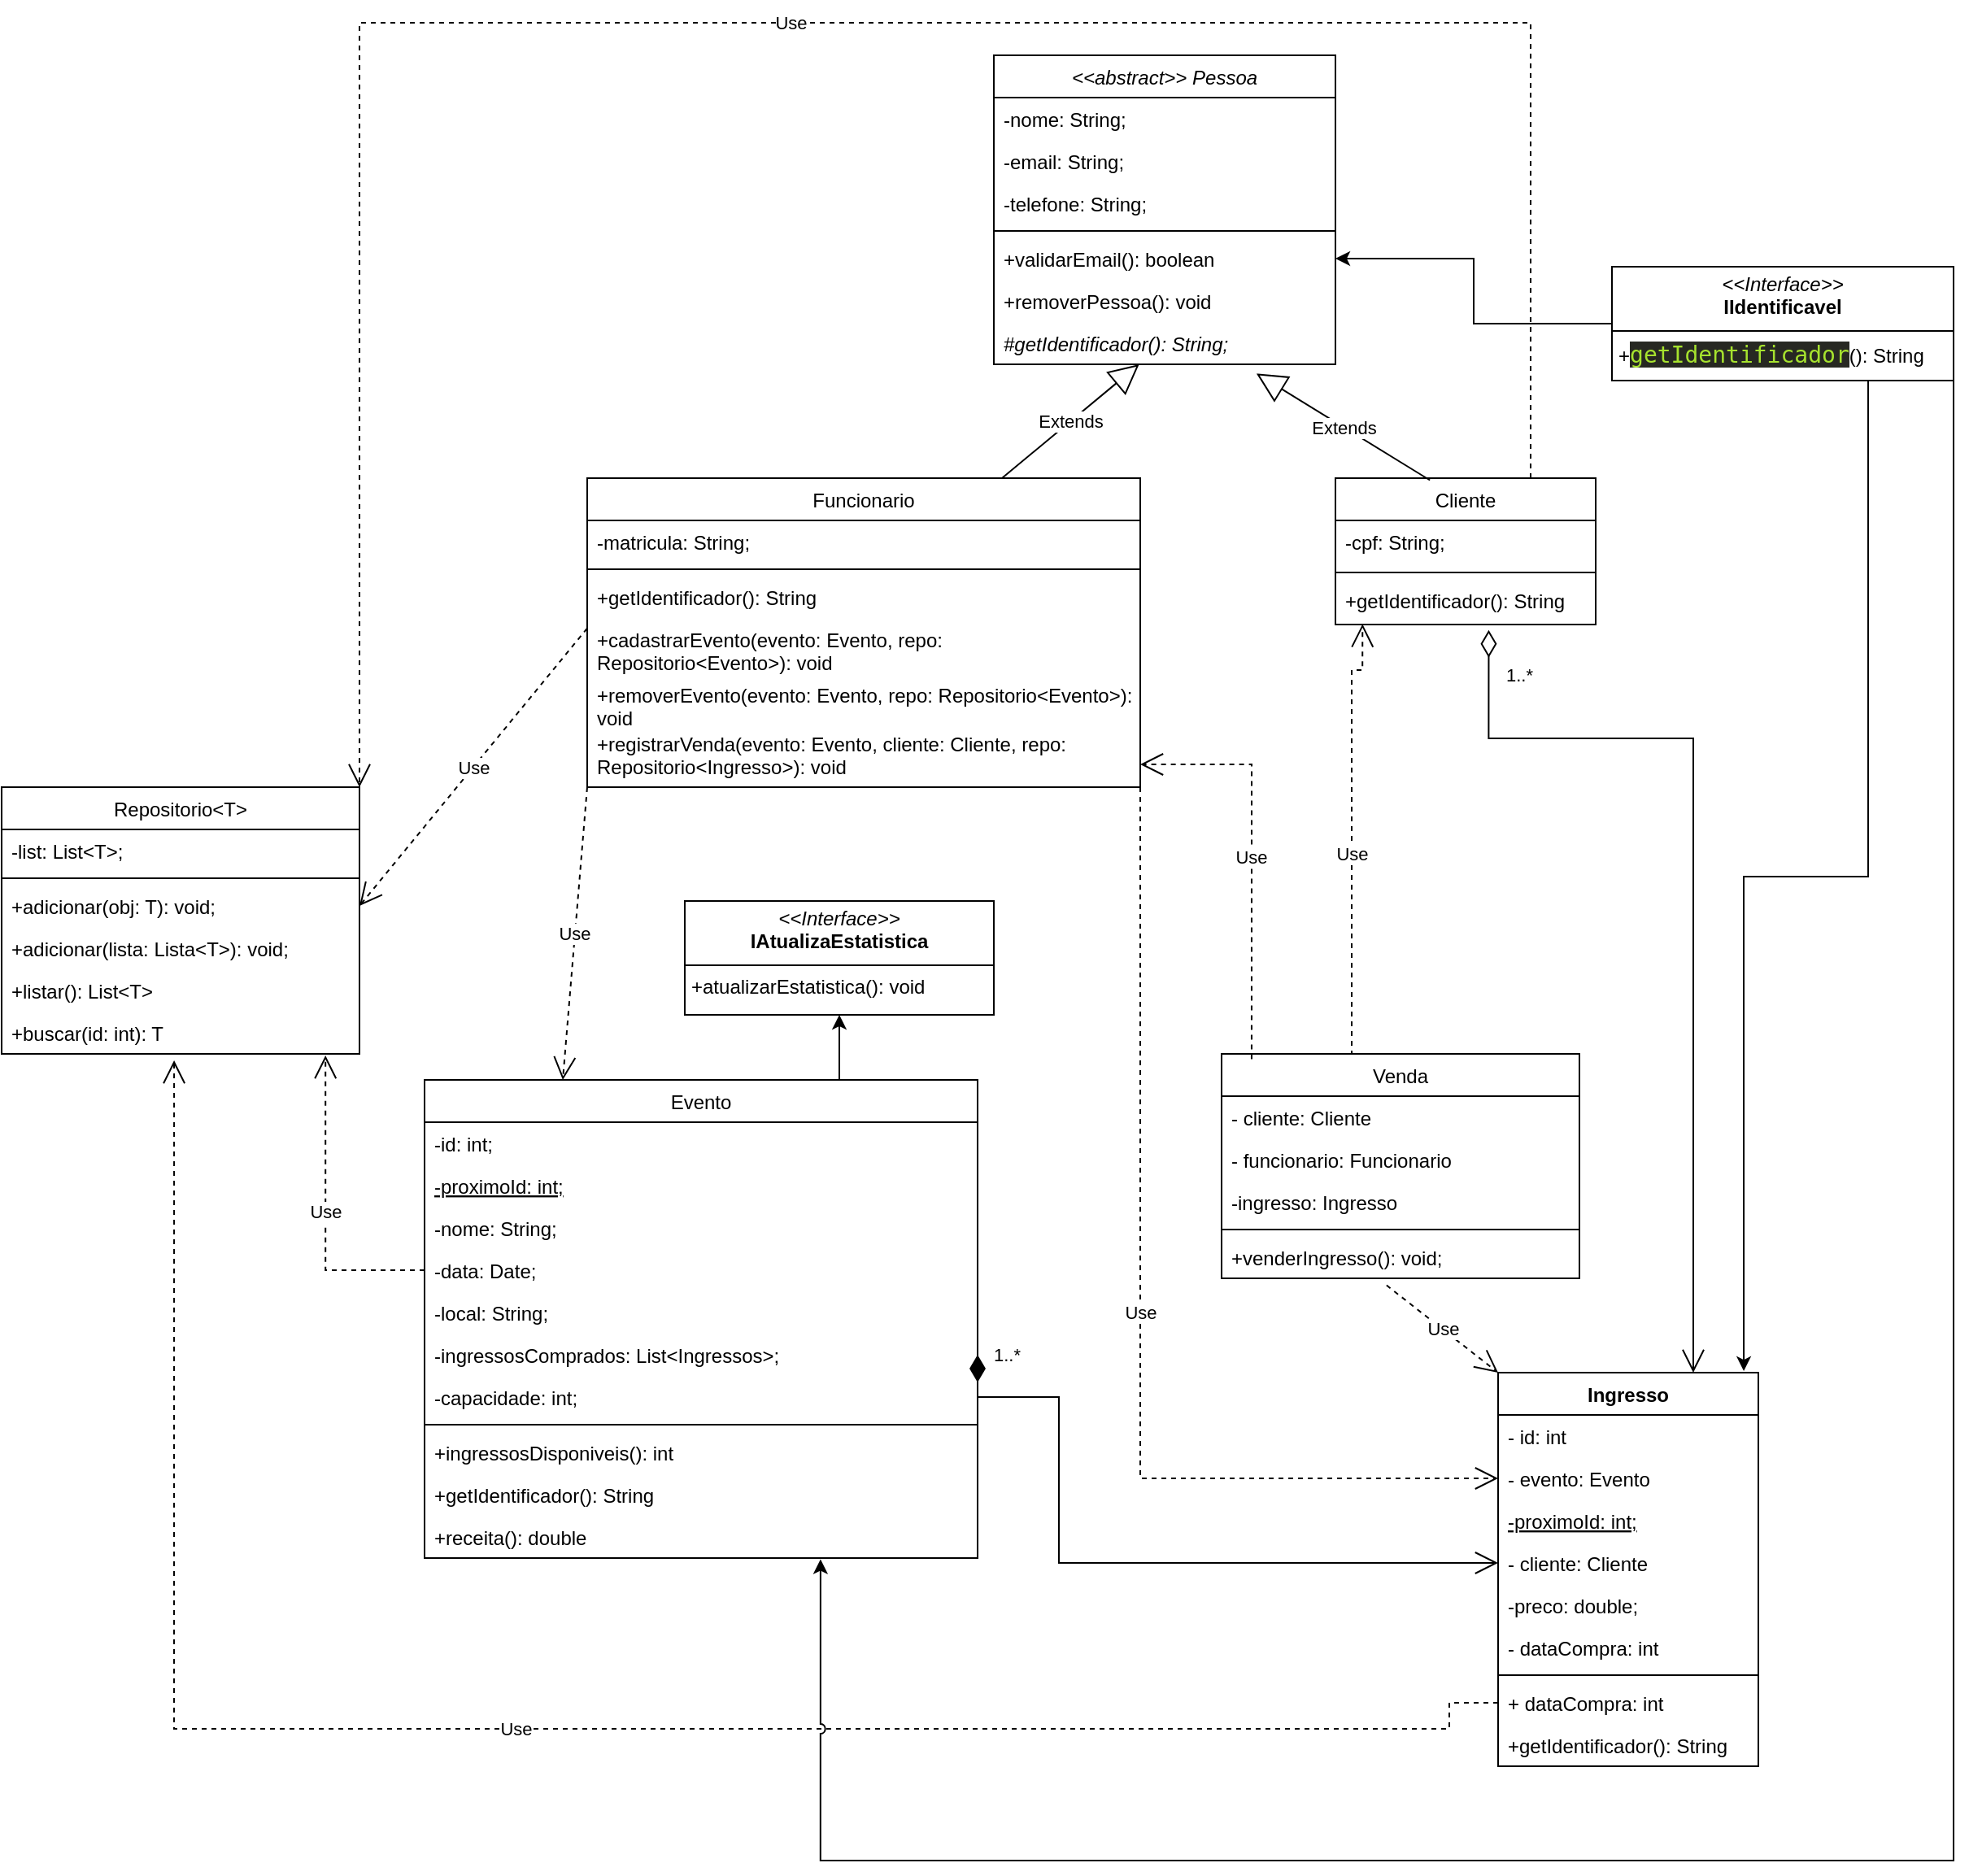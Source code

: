 <mxfile version="26.2.8">
  <diagram id="C5RBs43oDa-KdzZeNtuy" name="Page-1">
    <mxGraphModel dx="3726" dy="2643" grid="1" gridSize="10" guides="1" tooltips="1" connect="1" arrows="1" fold="1" page="1" pageScale="1" pageWidth="827" pageHeight="1169" math="0" shadow="0">
      <root>
        <mxCell id="WIyWlLk6GJQsqaUBKTNV-0" />
        <mxCell id="WIyWlLk6GJQsqaUBKTNV-1" parent="WIyWlLk6GJQsqaUBKTNV-0" />
        <mxCell id="zkfFHV4jXpPFQw0GAbJ--0" value="Cliente" style="swimlane;fontStyle=0;align=center;verticalAlign=top;childLayout=stackLayout;horizontal=1;startSize=26;horizontalStack=0;resizeParent=1;resizeLast=0;collapsible=1;marginBottom=0;rounded=0;shadow=0;strokeWidth=1;" parent="WIyWlLk6GJQsqaUBKTNV-1" vertex="1">
          <mxGeometry x="-90" y="-590" width="160" height="90" as="geometry">
            <mxRectangle x="230" y="140" width="160" height="26" as="alternateBounds" />
          </mxGeometry>
        </mxCell>
        <mxCell id="sAjCfMtTO_mO5LcjmPus-2" value="-cpf: String;" style="text;align=left;verticalAlign=top;spacingLeft=4;spacingRight=4;overflow=hidden;rotatable=0;points=[[0,0.5],[1,0.5]];portConstraint=eastwest;" vertex="1" parent="zkfFHV4jXpPFQw0GAbJ--0">
          <mxGeometry y="26" width="160" height="28" as="geometry" />
        </mxCell>
        <mxCell id="zkfFHV4jXpPFQw0GAbJ--4" value="" style="line;html=1;strokeWidth=1;align=left;verticalAlign=middle;spacingTop=-1;spacingLeft=3;spacingRight=3;rotatable=0;labelPosition=right;points=[];portConstraint=eastwest;" parent="zkfFHV4jXpPFQw0GAbJ--0" vertex="1">
          <mxGeometry y="54" width="160" height="8" as="geometry" />
        </mxCell>
        <mxCell id="s1ZybqcROR9ATGlQhX3g-2" value="+getIdentificador(): String" style="text;align=left;verticalAlign=top;spacingLeft=4;spacingRight=4;overflow=hidden;rotatable=0;points=[[0,0.5],[1,0.5]];portConstraint=eastwest;" parent="zkfFHV4jXpPFQw0GAbJ--0" vertex="1">
          <mxGeometry y="62" width="160" height="26" as="geometry" />
        </mxCell>
        <mxCell id="sAjCfMtTO_mO5LcjmPus-15" style="edgeStyle=orthogonalEdgeStyle;rounded=0;orthogonalLoop=1;jettySize=auto;html=1;exitX=0.75;exitY=0;exitDx=0;exitDy=0;" edge="1" parent="WIyWlLk6GJQsqaUBKTNV-1" source="s1ZybqcROR9ATGlQhX3g-5" target="s1ZybqcROR9ATGlQhX3g-17">
          <mxGeometry relative="1" as="geometry" />
        </mxCell>
        <mxCell id="s1ZybqcROR9ATGlQhX3g-5" value="Evento" style="swimlane;fontStyle=0;align=center;verticalAlign=top;childLayout=stackLayout;horizontal=1;startSize=26;horizontalStack=0;resizeParent=1;resizeLast=0;collapsible=1;marginBottom=0;rounded=0;shadow=0;strokeWidth=1;" parent="WIyWlLk6GJQsqaUBKTNV-1" vertex="1">
          <mxGeometry x="-650" y="-220" width="340" height="294" as="geometry">
            <mxRectangle x="230" y="140" width="160" height="26" as="alternateBounds" />
          </mxGeometry>
        </mxCell>
        <mxCell id="s1ZybqcROR9ATGlQhX3g-6" value="-id: int;" style="text;align=left;verticalAlign=top;spacingLeft=4;spacingRight=4;overflow=hidden;rotatable=0;points=[[0,0.5],[1,0.5]];portConstraint=eastwest;" parent="s1ZybqcROR9ATGlQhX3g-5" vertex="1">
          <mxGeometry y="26" width="340" height="26" as="geometry" />
        </mxCell>
        <mxCell id="aVM3E2u_od6eSczz8GF1-40" value="-proximoId: int;" style="text;align=left;verticalAlign=top;spacingLeft=4;spacingRight=4;overflow=hidden;rotatable=0;points=[[0,0.5],[1,0.5]];portConstraint=eastwest;fontStyle=4;horizontal=1;" parent="s1ZybqcROR9ATGlQhX3g-5" vertex="1">
          <mxGeometry y="52" width="340" height="26" as="geometry" />
        </mxCell>
        <mxCell id="s1ZybqcROR9ATGlQhX3g-7" value="-nome: String;" style="text;align=left;verticalAlign=top;spacingLeft=4;spacingRight=4;overflow=hidden;rotatable=0;points=[[0,0.5],[1,0.5]];portConstraint=eastwest;rounded=0;shadow=0;html=0;" parent="s1ZybqcROR9ATGlQhX3g-5" vertex="1">
          <mxGeometry y="78" width="340" height="26" as="geometry" />
        </mxCell>
        <mxCell id="s1ZybqcROR9ATGlQhX3g-8" value="-data: Date;" style="text;align=left;verticalAlign=top;spacingLeft=4;spacingRight=4;overflow=hidden;rotatable=0;points=[[0,0.5],[1,0.5]];portConstraint=eastwest;rounded=0;shadow=0;html=0;" parent="s1ZybqcROR9ATGlQhX3g-5" vertex="1">
          <mxGeometry y="104" width="340" height="26" as="geometry" />
        </mxCell>
        <mxCell id="s1ZybqcROR9ATGlQhX3g-9" value="-local: String;" style="text;align=left;verticalAlign=top;spacingLeft=4;spacingRight=4;overflow=hidden;rotatable=0;points=[[0,0.5],[1,0.5]];portConstraint=eastwest;rounded=0;shadow=0;html=0;" parent="s1ZybqcROR9ATGlQhX3g-5" vertex="1">
          <mxGeometry y="130" width="340" height="26" as="geometry" />
        </mxCell>
        <mxCell id="s1ZybqcROR9ATGlQhX3g-54" value="-ingressosComprados: List&lt;Ingressos&gt;;" style="text;align=left;verticalAlign=top;spacingLeft=4;spacingRight=4;overflow=hidden;rotatable=0;points=[[0,0.5],[1,0.5]];portConstraint=eastwest;rounded=0;shadow=0;html=0;" parent="s1ZybqcROR9ATGlQhX3g-5" vertex="1">
          <mxGeometry y="156" width="340" height="26" as="geometry" />
        </mxCell>
        <mxCell id="s1ZybqcROR9ATGlQhX3g-55" value="-capacidade: int;" style="text;align=left;verticalAlign=top;spacingLeft=4;spacingRight=4;overflow=hidden;rotatable=0;points=[[0,0.5],[1,0.5]];portConstraint=eastwest;rounded=0;shadow=0;html=0;" parent="s1ZybqcROR9ATGlQhX3g-5" vertex="1">
          <mxGeometry y="182" width="340" height="26" as="geometry" />
        </mxCell>
        <mxCell id="s1ZybqcROR9ATGlQhX3g-10" value="" style="line;html=1;strokeWidth=1;align=left;verticalAlign=middle;spacingTop=-1;spacingLeft=3;spacingRight=3;rotatable=0;labelPosition=right;points=[];portConstraint=eastwest;" parent="s1ZybqcROR9ATGlQhX3g-5" vertex="1">
          <mxGeometry y="208" width="340" height="8" as="geometry" />
        </mxCell>
        <mxCell id="s1ZybqcROR9ATGlQhX3g-15" value="+ingressosDisponiveis(): int" style="text;align=left;verticalAlign=top;spacingLeft=4;spacingRight=4;overflow=hidden;rotatable=0;points=[[0,0.5],[1,0.5]];portConstraint=eastwest;" parent="s1ZybqcROR9ATGlQhX3g-5" vertex="1">
          <mxGeometry y="216" width="340" height="26" as="geometry" />
        </mxCell>
        <mxCell id="sAjCfMtTO_mO5LcjmPus-9" value="+getIdentificador(): String" style="text;align=left;verticalAlign=top;spacingLeft=4;spacingRight=4;overflow=hidden;rotatable=0;points=[[0,0.5],[1,0.5]];portConstraint=eastwest;" vertex="1" parent="s1ZybqcROR9ATGlQhX3g-5">
          <mxGeometry y="242" width="340" height="26" as="geometry" />
        </mxCell>
        <mxCell id="s1ZybqcROR9ATGlQhX3g-16" value="+receita(): double" style="text;align=left;verticalAlign=top;spacingLeft=4;spacingRight=4;overflow=hidden;rotatable=0;points=[[0,0.5],[1,0.5]];portConstraint=eastwest;" parent="s1ZybqcROR9ATGlQhX3g-5" vertex="1">
          <mxGeometry y="268" width="340" height="26" as="geometry" />
        </mxCell>
        <mxCell id="s1ZybqcROR9ATGlQhX3g-17" value="&lt;p style=&quot;margin:0px;margin-top:4px;text-align:center;&quot;&gt;&lt;i&gt;&amp;lt;&amp;lt;Interface&amp;gt;&amp;gt;&lt;/i&gt;&lt;br&gt;&lt;b&gt;IAtualizaEstatistica&lt;/b&gt;&lt;/p&gt;&lt;hr size=&quot;1&quot; style=&quot;border-style:solid;&quot;&gt;&lt;p style=&quot;margin:0px;margin-left:4px;&quot;&gt;&lt;/p&gt;&lt;p style=&quot;margin:0px;margin-left:4px;&quot;&gt;+atualizarEstatistica(): void&lt;br&gt;&lt;br&gt;&lt;/p&gt;" style="verticalAlign=top;align=left;overflow=fill;html=1;whiteSpace=wrap;" parent="WIyWlLk6GJQsqaUBKTNV-1" vertex="1">
          <mxGeometry x="-490" y="-330" width="190" height="70" as="geometry" />
        </mxCell>
        <mxCell id="s1ZybqcROR9ATGlQhX3g-20" value="&lt;&lt;abstract&gt;&gt; Pessoa" style="swimlane;fontStyle=2;align=center;verticalAlign=top;childLayout=stackLayout;horizontal=1;startSize=26;horizontalStack=0;resizeParent=1;resizeLast=0;collapsible=1;marginBottom=0;rounded=0;shadow=0;strokeWidth=1;" parent="WIyWlLk6GJQsqaUBKTNV-1" vertex="1">
          <mxGeometry x="-300" y="-850" width="210" height="190" as="geometry">
            <mxRectangle x="230" y="140" width="160" height="26" as="alternateBounds" />
          </mxGeometry>
        </mxCell>
        <mxCell id="s1ZybqcROR9ATGlQhX3g-22" value="-nome: String;" style="text;align=left;verticalAlign=top;spacingLeft=4;spacingRight=4;overflow=hidden;rotatable=0;points=[[0,0.5],[1,0.5]];portConstraint=eastwest;rounded=0;shadow=0;html=0;" parent="s1ZybqcROR9ATGlQhX3g-20" vertex="1">
          <mxGeometry y="26" width="210" height="26" as="geometry" />
        </mxCell>
        <mxCell id="s1ZybqcROR9ATGlQhX3g-33" value="-email: String;" style="text;align=left;verticalAlign=top;spacingLeft=4;spacingRight=4;overflow=hidden;rotatable=0;points=[[0,0.5],[1,0.5]];portConstraint=eastwest;rounded=0;shadow=0;html=0;" parent="s1ZybqcROR9ATGlQhX3g-20" vertex="1">
          <mxGeometry y="52" width="210" height="26" as="geometry" />
        </mxCell>
        <mxCell id="s1ZybqcROR9ATGlQhX3g-32" value="-telefone: String;" style="text;align=left;verticalAlign=top;spacingLeft=4;spacingRight=4;overflow=hidden;rotatable=0;points=[[0,0.5],[1,0.5]];portConstraint=eastwest;rounded=0;shadow=0;html=0;" parent="s1ZybqcROR9ATGlQhX3g-20" vertex="1">
          <mxGeometry y="78" width="210" height="26" as="geometry" />
        </mxCell>
        <mxCell id="s1ZybqcROR9ATGlQhX3g-27" value="" style="line;html=1;strokeWidth=1;align=left;verticalAlign=middle;spacingTop=-1;spacingLeft=3;spacingRight=3;rotatable=0;labelPosition=right;points=[];portConstraint=eastwest;" parent="s1ZybqcROR9ATGlQhX3g-20" vertex="1">
          <mxGeometry y="104" width="210" height="8" as="geometry" />
        </mxCell>
        <mxCell id="s1ZybqcROR9ATGlQhX3g-29" value="+validarEmail(): boolean" style="text;align=left;verticalAlign=top;spacingLeft=4;spacingRight=4;overflow=hidden;rotatable=0;points=[[0,0.5],[1,0.5]];portConstraint=eastwest;" parent="s1ZybqcROR9ATGlQhX3g-20" vertex="1">
          <mxGeometry y="112" width="210" height="26" as="geometry" />
        </mxCell>
        <mxCell id="s1ZybqcROR9ATGlQhX3g-44" value="+removerPessoa(): void" style="text;align=left;verticalAlign=top;spacingLeft=4;spacingRight=4;overflow=hidden;rotatable=0;points=[[0,0.5],[1,0.5]];portConstraint=eastwest;" parent="s1ZybqcROR9ATGlQhX3g-20" vertex="1">
          <mxGeometry y="138" width="210" height="26" as="geometry" />
        </mxCell>
        <mxCell id="s1ZybqcROR9ATGlQhX3g-31" value="#getIdentificador(): String;" style="text;align=left;verticalAlign=top;spacingLeft=4;spacingRight=4;overflow=hidden;rotatable=0;points=[[0,0.5],[1,0.5]];portConstraint=eastwest;fontStyle=2" parent="s1ZybqcROR9ATGlQhX3g-20" vertex="1">
          <mxGeometry y="164" width="210" height="26" as="geometry" />
        </mxCell>
        <mxCell id="s1ZybqcROR9ATGlQhX3g-34" value="Funcionario" style="swimlane;fontStyle=0;align=center;verticalAlign=top;childLayout=stackLayout;horizontal=1;startSize=26;horizontalStack=0;resizeParent=1;resizeLast=0;collapsible=1;marginBottom=0;rounded=0;shadow=0;strokeWidth=1;" parent="WIyWlLk6GJQsqaUBKTNV-1" vertex="1">
          <mxGeometry x="-550" y="-590" width="340" height="190" as="geometry">
            <mxRectangle x="230" y="140" width="160" height="26" as="alternateBounds" />
          </mxGeometry>
        </mxCell>
        <mxCell id="s1ZybqcROR9ATGlQhX3g-35" value="-matricula: String;" style="text;align=left;verticalAlign=top;spacingLeft=4;spacingRight=4;overflow=hidden;rotatable=0;points=[[0,0.5],[1,0.5]];portConstraint=eastwest;" parent="s1ZybqcROR9ATGlQhX3g-34" vertex="1">
          <mxGeometry y="26" width="340" height="26" as="geometry" />
        </mxCell>
        <mxCell id="s1ZybqcROR9ATGlQhX3g-36" value="" style="line;html=1;strokeWidth=1;align=left;verticalAlign=middle;spacingTop=-1;spacingLeft=3;spacingRight=3;rotatable=0;labelPosition=right;points=[];portConstraint=eastwest;" parent="s1ZybqcROR9ATGlQhX3g-34" vertex="1">
          <mxGeometry y="52" width="340" height="8" as="geometry" />
        </mxCell>
        <mxCell id="aVM3E2u_od6eSczz8GF1-53" value="+getIdentificador(): String" style="text;align=left;verticalAlign=top;spacingLeft=4;spacingRight=4;overflow=hidden;rotatable=0;points=[[0,0.5],[1,0.5]];portConstraint=eastwest;whiteSpace=wrap;" parent="s1ZybqcROR9ATGlQhX3g-34" vertex="1">
          <mxGeometry y="60" width="340" height="26" as="geometry" />
        </mxCell>
        <mxCell id="s1ZybqcROR9ATGlQhX3g-37" value="+cadastrarEvento(evento: Evento, repo: Repositorio&lt;Evento&gt;): void" style="text;align=left;verticalAlign=top;spacingLeft=4;spacingRight=4;overflow=hidden;rotatable=0;points=[[0,0.5],[1,0.5]];portConstraint=eastwest;whiteSpace=wrap;" parent="s1ZybqcROR9ATGlQhX3g-34" vertex="1">
          <mxGeometry y="86" width="340" height="34" as="geometry" />
        </mxCell>
        <mxCell id="aVM3E2u_od6eSczz8GF1-56" value="+removerEvento(evento: Evento, repo: Repositorio&lt;Evento&gt;): void" style="text;align=left;verticalAlign=top;spacingLeft=4;spacingRight=4;overflow=hidden;rotatable=0;points=[[0,0.5],[1,0.5]];portConstraint=eastwest;whiteSpace=wrap;" parent="s1ZybqcROR9ATGlQhX3g-34" vertex="1">
          <mxGeometry y="120" width="340" height="30" as="geometry" />
        </mxCell>
        <mxCell id="aVM3E2u_od6eSczz8GF1-57" value="+registrarVenda(evento: Evento, cliente: Cliente, repo: Repositorio&lt;Ingresso&gt;): void" style="text;align=left;verticalAlign=top;spacingLeft=4;spacingRight=4;overflow=hidden;rotatable=0;points=[[0,0.5],[1,0.5]];portConstraint=eastwest;whiteSpace=wrap;" parent="s1ZybqcROR9ATGlQhX3g-34" vertex="1">
          <mxGeometry y="150" width="340" height="32" as="geometry" />
        </mxCell>
        <mxCell id="s1ZybqcROR9ATGlQhX3g-45" value="Ingresso" style="swimlane;fontStyle=1;align=center;verticalAlign=top;childLayout=stackLayout;horizontal=1;startSize=26;horizontalStack=0;resizeParent=1;resizeParentMax=0;resizeLast=0;collapsible=1;marginBottom=0;whiteSpace=wrap;html=1;" parent="WIyWlLk6GJQsqaUBKTNV-1" vertex="1">
          <mxGeometry x="10" y="-40" width="160" height="242" as="geometry" />
        </mxCell>
        <mxCell id="s1ZybqcROR9ATGlQhX3g-46" value="- id: int" style="text;strokeColor=none;fillColor=none;align=left;verticalAlign=top;spacingLeft=4;spacingRight=4;overflow=hidden;rotatable=0;points=[[0,0.5],[1,0.5]];portConstraint=eastwest;whiteSpace=wrap;html=1;" parent="s1ZybqcROR9ATGlQhX3g-45" vertex="1">
          <mxGeometry y="26" width="160" height="26" as="geometry" />
        </mxCell>
        <mxCell id="s1ZybqcROR9ATGlQhX3g-49" value="- evento: Evento" style="text;strokeColor=none;fillColor=none;align=left;verticalAlign=top;spacingLeft=4;spacingRight=4;overflow=hidden;rotatable=0;points=[[0,0.5],[1,0.5]];portConstraint=eastwest;whiteSpace=wrap;html=1;" parent="s1ZybqcROR9ATGlQhX3g-45" vertex="1">
          <mxGeometry y="52" width="160" height="26" as="geometry" />
        </mxCell>
        <mxCell id="aVM3E2u_od6eSczz8GF1-41" value="-proximoId: int;" style="text;align=left;verticalAlign=top;spacingLeft=4;spacingRight=4;overflow=hidden;rotatable=0;points=[[0,0.5],[1,0.5]];portConstraint=eastwest;fontStyle=4;horizontal=1;" parent="s1ZybqcROR9ATGlQhX3g-45" vertex="1">
          <mxGeometry y="78" width="160" height="26" as="geometry" />
        </mxCell>
        <mxCell id="s1ZybqcROR9ATGlQhX3g-50" value="- cliente: Cliente" style="text;strokeColor=none;fillColor=none;align=left;verticalAlign=top;spacingLeft=4;spacingRight=4;overflow=hidden;rotatable=0;points=[[0,0.5],[1,0.5]];portConstraint=eastwest;whiteSpace=wrap;html=1;" parent="s1ZybqcROR9ATGlQhX3g-45" vertex="1">
          <mxGeometry y="104" width="160" height="26" as="geometry" />
        </mxCell>
        <mxCell id="s1ZybqcROR9ATGlQhX3g-14" value="-preco: double;" style="text;align=left;verticalAlign=top;spacingLeft=4;spacingRight=4;overflow=hidden;rotatable=0;points=[[0,0.5],[1,0.5]];portConstraint=eastwest;rounded=0;shadow=0;html=0;" parent="s1ZybqcROR9ATGlQhX3g-45" vertex="1">
          <mxGeometry y="130" width="160" height="26" as="geometry" />
        </mxCell>
        <mxCell id="s1ZybqcROR9ATGlQhX3g-51" value="- dataCompra: int" style="text;strokeColor=none;fillColor=none;align=left;verticalAlign=top;spacingLeft=4;spacingRight=4;overflow=hidden;rotatable=0;points=[[0,0.5],[1,0.5]];portConstraint=eastwest;whiteSpace=wrap;html=1;" parent="s1ZybqcROR9ATGlQhX3g-45" vertex="1">
          <mxGeometry y="156" width="160" height="26" as="geometry" />
        </mxCell>
        <mxCell id="s1ZybqcROR9ATGlQhX3g-47" value="" style="line;strokeWidth=1;fillColor=none;align=left;verticalAlign=middle;spacingTop=-1;spacingLeft=3;spacingRight=3;rotatable=0;labelPosition=right;points=[];portConstraint=eastwest;strokeColor=inherit;" parent="s1ZybqcROR9ATGlQhX3g-45" vertex="1">
          <mxGeometry y="182" width="160" height="8" as="geometry" />
        </mxCell>
        <mxCell id="aVM3E2u_od6eSczz8GF1-17" value="+ dataCompra: int" style="text;strokeColor=none;fillColor=none;align=left;verticalAlign=top;spacingLeft=4;spacingRight=4;overflow=hidden;rotatable=0;points=[[0,0.5],[1,0.5]];portConstraint=eastwest;whiteSpace=wrap;html=1;" parent="s1ZybqcROR9ATGlQhX3g-45" vertex="1">
          <mxGeometry y="190" width="160" height="26" as="geometry" />
        </mxCell>
        <mxCell id="sAjCfMtTO_mO5LcjmPus-10" value="+getIdentificador(): String" style="text;align=left;verticalAlign=top;spacingLeft=4;spacingRight=4;overflow=hidden;rotatable=0;points=[[0,0.5],[1,0.5]];portConstraint=eastwest;" vertex="1" parent="s1ZybqcROR9ATGlQhX3g-45">
          <mxGeometry y="216" width="160" height="26" as="geometry" />
        </mxCell>
        <mxCell id="aVM3E2u_od6eSczz8GF1-0" value="Repositorio&lt;T&gt;" style="swimlane;fontStyle=0;align=center;verticalAlign=top;childLayout=stackLayout;horizontal=1;startSize=26;horizontalStack=0;resizeParent=1;resizeLast=0;collapsible=1;marginBottom=0;rounded=0;shadow=0;strokeWidth=1;" parent="WIyWlLk6GJQsqaUBKTNV-1" vertex="1">
          <mxGeometry x="-910" y="-400" width="220" height="164" as="geometry">
            <mxRectangle x="230" y="140" width="160" height="26" as="alternateBounds" />
          </mxGeometry>
        </mxCell>
        <mxCell id="aVM3E2u_od6eSczz8GF1-1" value="-list: List&lt;T&gt;;" style="text;align=left;verticalAlign=top;spacingLeft=4;spacingRight=4;overflow=hidden;rotatable=0;points=[[0,0.5],[1,0.5]];portConstraint=eastwest;" parent="aVM3E2u_od6eSczz8GF1-0" vertex="1">
          <mxGeometry y="26" width="220" height="26" as="geometry" />
        </mxCell>
        <mxCell id="aVM3E2u_od6eSczz8GF1-3" value="" style="line;html=1;strokeWidth=1;align=left;verticalAlign=middle;spacingTop=-1;spacingLeft=3;spacingRight=3;rotatable=0;labelPosition=right;points=[];portConstraint=eastwest;" parent="aVM3E2u_od6eSczz8GF1-0" vertex="1">
          <mxGeometry y="52" width="220" height="8" as="geometry" />
        </mxCell>
        <mxCell id="aVM3E2u_od6eSczz8GF1-4" value="+adicionar(obj: T): void;&#xa;" style="text;align=left;verticalAlign=top;spacingLeft=4;spacingRight=4;overflow=hidden;rotatable=0;points=[[0,0.5],[1,0.5]];portConstraint=eastwest;" parent="aVM3E2u_od6eSczz8GF1-0" vertex="1">
          <mxGeometry y="60" width="220" height="26" as="geometry" />
        </mxCell>
        <mxCell id="aVM3E2u_od6eSczz8GF1-43" value="+adicionar(lista: Lista&lt;T&gt;): void;&#xa;" style="text;align=left;verticalAlign=top;spacingLeft=4;spacingRight=4;overflow=hidden;rotatable=0;points=[[0,0.5],[1,0.5]];portConstraint=eastwest;" parent="aVM3E2u_od6eSczz8GF1-0" vertex="1">
          <mxGeometry y="86" width="220" height="26" as="geometry" />
        </mxCell>
        <mxCell id="aVM3E2u_od6eSczz8GF1-5" value="+listar(): List&lt;T&gt;" style="text;align=left;verticalAlign=top;spacingLeft=4;spacingRight=4;overflow=hidden;rotatable=0;points=[[0,0.5],[1,0.5]];portConstraint=eastwest;" parent="aVM3E2u_od6eSczz8GF1-0" vertex="1">
          <mxGeometry y="112" width="220" height="26" as="geometry" />
        </mxCell>
        <mxCell id="aVM3E2u_od6eSczz8GF1-6" value="+buscar(id: int): T" style="text;align=left;verticalAlign=top;spacingLeft=4;spacingRight=4;overflow=hidden;rotatable=0;points=[[0,0.5],[1,0.5]];portConstraint=eastwest;" parent="aVM3E2u_od6eSczz8GF1-0" vertex="1">
          <mxGeometry y="138" width="220" height="26" as="geometry" />
        </mxCell>
        <mxCell id="aVM3E2u_od6eSczz8GF1-18" value="Venda" style="swimlane;fontStyle=0;align=center;verticalAlign=top;childLayout=stackLayout;horizontal=1;startSize=26;horizontalStack=0;resizeParent=1;resizeLast=0;collapsible=1;marginBottom=0;rounded=0;shadow=0;strokeWidth=1;" parent="WIyWlLk6GJQsqaUBKTNV-1" vertex="1">
          <mxGeometry x="-160" y="-236" width="220" height="138" as="geometry">
            <mxRectangle x="230" y="140" width="160" height="26" as="alternateBounds" />
          </mxGeometry>
        </mxCell>
        <mxCell id="sAjCfMtTO_mO5LcjmPus-6" value="- cliente: Cliente" style="text;strokeColor=none;fillColor=none;align=left;verticalAlign=top;spacingLeft=4;spacingRight=4;overflow=hidden;rotatable=0;points=[[0,0.5],[1,0.5]];portConstraint=eastwest;whiteSpace=wrap;html=1;" vertex="1" parent="aVM3E2u_od6eSczz8GF1-18">
          <mxGeometry y="26" width="220" height="26" as="geometry" />
        </mxCell>
        <mxCell id="sAjCfMtTO_mO5LcjmPus-7" value="- funcionario: Funcionario" style="text;strokeColor=none;fillColor=none;align=left;verticalAlign=top;spacingLeft=4;spacingRight=4;overflow=hidden;rotatable=0;points=[[0,0.5],[1,0.5]];portConstraint=eastwest;whiteSpace=wrap;html=1;" vertex="1" parent="aVM3E2u_od6eSczz8GF1-18">
          <mxGeometry y="52" width="220" height="26" as="geometry" />
        </mxCell>
        <mxCell id="sAjCfMtTO_mO5LcjmPus-8" value="-ingresso: Ingresso" style="text;strokeColor=none;fillColor=none;align=left;verticalAlign=top;spacingLeft=4;spacingRight=4;overflow=hidden;rotatable=0;points=[[0,0.5],[1,0.5]];portConstraint=eastwest;whiteSpace=wrap;html=1;" vertex="1" parent="aVM3E2u_od6eSczz8GF1-18">
          <mxGeometry y="78" width="220" height="26" as="geometry" />
        </mxCell>
        <mxCell id="aVM3E2u_od6eSczz8GF1-21" value="" style="line;html=1;strokeWidth=1;align=left;verticalAlign=middle;spacingTop=-1;spacingLeft=3;spacingRight=3;rotatable=0;labelPosition=right;points=[];portConstraint=eastwest;" parent="aVM3E2u_od6eSczz8GF1-18" vertex="1">
          <mxGeometry y="104" width="220" height="8" as="geometry" />
        </mxCell>
        <mxCell id="aVM3E2u_od6eSczz8GF1-22" value="+venderIngresso(): void;&#xa;" style="text;align=left;verticalAlign=top;spacingLeft=4;spacingRight=4;overflow=hidden;rotatable=0;points=[[0,0.5],[1,0.5]];portConstraint=eastwest;" parent="aVM3E2u_od6eSczz8GF1-18" vertex="1">
          <mxGeometry y="112" width="220" height="26" as="geometry" />
        </mxCell>
        <mxCell id="aVM3E2u_od6eSczz8GF1-26" value="1..*" style="endArrow=open;html=1;endSize=12;startArrow=diamondThin;startSize=14;startFill=0;edgeStyle=orthogonalEdgeStyle;align=left;verticalAlign=bottom;rounded=0;entryX=0.75;entryY=0;entryDx=0;entryDy=0;exitX=0.589;exitY=1.209;exitDx=0;exitDy=0;exitPerimeter=0;" parent="WIyWlLk6GJQsqaUBKTNV-1" source="s1ZybqcROR9ATGlQhX3g-2" target="s1ZybqcROR9ATGlQhX3g-45" edge="1">
          <mxGeometry x="-0.873" y="9" relative="1" as="geometry">
            <mxPoint x="30" y="-500" as="sourcePoint" />
            <mxPoint x="190" y="310" as="targetPoint" />
            <Array as="points">
              <mxPoint x="4" y="-430" />
              <mxPoint x="130" y="-430" />
            </Array>
            <mxPoint as="offset" />
          </mxGeometry>
        </mxCell>
        <mxCell id="aVM3E2u_od6eSczz8GF1-29" value="Extends" style="endArrow=block;endSize=16;endFill=0;html=1;rounded=0;exitX=0.363;exitY=0.014;exitDx=0;exitDy=0;exitPerimeter=0;entryX=0.769;entryY=1.22;entryDx=0;entryDy=0;entryPerimeter=0;" parent="WIyWlLk6GJQsqaUBKTNV-1" source="zkfFHV4jXpPFQw0GAbJ--0" target="s1ZybqcROR9ATGlQhX3g-31" edge="1">
          <mxGeometry width="160" relative="1" as="geometry">
            <mxPoint x="10" y="720" as="sourcePoint" />
            <mxPoint x="20" y="650" as="targetPoint" />
          </mxGeometry>
        </mxCell>
        <mxCell id="aVM3E2u_od6eSczz8GF1-30" value="Extends" style="endArrow=block;endSize=16;endFill=0;html=1;rounded=0;exitX=0.75;exitY=0;exitDx=0;exitDy=0;" parent="WIyWlLk6GJQsqaUBKTNV-1" source="s1ZybqcROR9ATGlQhX3g-34" target="s1ZybqcROR9ATGlQhX3g-31" edge="1">
          <mxGeometry width="160" relative="1" as="geometry">
            <mxPoint x="-190" y="740" as="sourcePoint" />
            <mxPoint x="-180" y="640" as="targetPoint" />
          </mxGeometry>
        </mxCell>
        <mxCell id="aVM3E2u_od6eSczz8GF1-32" value="Use" style="endArrow=open;endSize=12;dashed=1;html=1;rounded=0;exitX=0;exitY=0.5;exitDx=0;exitDy=0;entryX=0.905;entryY=1.038;entryDx=0;entryDy=0;entryPerimeter=0;edgeStyle=orthogonalEdgeStyle;" parent="WIyWlLk6GJQsqaUBKTNV-1" source="s1ZybqcROR9ATGlQhX3g-8" target="aVM3E2u_od6eSczz8GF1-6" edge="1">
          <mxGeometry width="160" relative="1" as="geometry">
            <mxPoint x="-493" y="380" as="sourcePoint" />
            <mxPoint x="-333" y="380" as="targetPoint" />
          </mxGeometry>
        </mxCell>
        <mxCell id="aVM3E2u_od6eSczz8GF1-34" value="Use" style="endArrow=open;endSize=12;dashed=1;html=1;rounded=0;exitX=0;exitY=0.5;exitDx=0;exitDy=0;entryX=0.482;entryY=1.154;entryDx=0;entryDy=0;entryPerimeter=0;jumpStyle=arc;edgeStyle=orthogonalEdgeStyle;" parent="WIyWlLk6GJQsqaUBKTNV-1" source="aVM3E2u_od6eSczz8GF1-17" target="aVM3E2u_od6eSczz8GF1-6" edge="1">
          <mxGeometry width="160" relative="1" as="geometry">
            <mxPoint x="-366" y="390" as="sourcePoint" />
            <mxPoint x="-390" y="507" as="targetPoint" />
            <Array as="points">
              <mxPoint x="-20" y="163" />
              <mxPoint x="-20" y="179" />
              <mxPoint x="-804" y="179" />
            </Array>
          </mxGeometry>
        </mxCell>
        <mxCell id="aVM3E2u_od6eSczz8GF1-35" value="Use" style="endArrow=open;endSize=12;dashed=1;html=1;rounded=0;exitX=0.75;exitY=0;exitDx=0;exitDy=0;entryX=1;entryY=0;entryDx=0;entryDy=0;edgeStyle=orthogonalEdgeStyle;" parent="WIyWlLk6GJQsqaUBKTNV-1" source="zkfFHV4jXpPFQw0GAbJ--0" target="aVM3E2u_od6eSczz8GF1-0" edge="1">
          <mxGeometry width="160" relative="1" as="geometry">
            <mxPoint x="-240" y="760" as="sourcePoint" />
            <mxPoint x="-264" y="877" as="targetPoint" />
            <Array as="points">
              <mxPoint x="30" y="-870" />
              <mxPoint x="-690" y="-870" />
            </Array>
          </mxGeometry>
        </mxCell>
        <mxCell id="aVM3E2u_od6eSczz8GF1-37" value="Use" style="endArrow=open;endSize=12;dashed=1;html=1;rounded=0;exitX=0.461;exitY=1.165;exitDx=0;exitDy=0;entryX=0;entryY=0;entryDx=0;entryDy=0;exitPerimeter=0;" parent="WIyWlLk6GJQsqaUBKTNV-1" source="aVM3E2u_od6eSczz8GF1-22" target="s1ZybqcROR9ATGlQhX3g-45" edge="1">
          <mxGeometry width="160" relative="1" as="geometry">
            <mxPoint x="270" y="182.5" as="sourcePoint" />
            <mxPoint x="-220" y="97.5" as="targetPoint" />
          </mxGeometry>
        </mxCell>
        <mxCell id="aVM3E2u_od6eSczz8GF1-38" value="Use" style="endArrow=open;endSize=12;dashed=1;html=1;rounded=0;exitX=0.25;exitY=0;exitDx=0;exitDy=0;edgeStyle=orthogonalEdgeStyle;entryX=0.104;entryY=1.066;entryDx=0;entryDy=0;entryPerimeter=0;" parent="WIyWlLk6GJQsqaUBKTNV-1" source="aVM3E2u_od6eSczz8GF1-18" target="s1ZybqcROR9ATGlQhX3g-2" edge="1">
          <mxGeometry width="160" relative="1" as="geometry">
            <mxPoint x="689" y="396" as="sourcePoint" />
            <mxPoint x="-100" y="-476" as="targetPoint" />
            <Array as="points">
              <mxPoint x="-80" y="-236" />
              <mxPoint x="-80" y="-472" />
            </Array>
          </mxGeometry>
        </mxCell>
        <mxCell id="aVM3E2u_od6eSczz8GF1-39" value="1..*" style="endArrow=open;html=1;endSize=12;startArrow=diamondThin;startSize=14;startFill=1;edgeStyle=orthogonalEdgeStyle;align=left;verticalAlign=bottom;rounded=0;entryX=0;entryY=0.5;entryDx=0;entryDy=0;exitX=1;exitY=0.5;exitDx=0;exitDy=0;" parent="WIyWlLk6GJQsqaUBKTNV-1" edge="1" target="s1ZybqcROR9ATGlQhX3g-50" source="s1ZybqcROR9ATGlQhX3g-54">
          <mxGeometry x="-0.962" y="8" relative="1" as="geometry">
            <mxPoint x="-290.0" y="250.244" as="sourcePoint" />
            <mxPoint x="-8.3" y="75.77" as="targetPoint" />
            <Array as="points">
              <mxPoint x="-260" y="-25" />
              <mxPoint x="-260" y="77" />
            </Array>
            <mxPoint as="offset" />
          </mxGeometry>
        </mxCell>
        <mxCell id="aVM3E2u_od6eSczz8GF1-69" value="Use" style="endArrow=open;endSize=12;dashed=1;html=1;rounded=0;exitX=0;exitY=1;exitDx=0;exitDy=0;entryX=0.25;entryY=0;entryDx=0;entryDy=0;" parent="WIyWlLk6GJQsqaUBKTNV-1" source="s1ZybqcROR9ATGlQhX3g-34" target="s1ZybqcROR9ATGlQhX3g-5" edge="1">
          <mxGeometry width="160" relative="1" as="geometry">
            <mxPoint x="-330" y="460" as="sourcePoint" />
            <mxPoint x="-170" y="460" as="targetPoint" />
          </mxGeometry>
        </mxCell>
        <mxCell id="aVM3E2u_od6eSczz8GF1-70" value="Use" style="endArrow=open;endSize=12;dashed=1;html=1;rounded=0;entryX=1;entryY=0.5;entryDx=0;entryDy=0;edgeStyle=orthogonalEdgeStyle;exitX=0.084;exitY=0.024;exitDx=0;exitDy=0;exitPerimeter=0;" parent="WIyWlLk6GJQsqaUBKTNV-1" edge="1" source="aVM3E2u_od6eSczz8GF1-18">
          <mxGeometry x="-0.002" width="160" relative="1" as="geometry">
            <mxPoint x="-170" y="-270" as="sourcePoint" />
            <mxPoint x="-210" y="-414" as="targetPoint" />
            <Array as="points">
              <mxPoint x="-142" y="-414" />
            </Array>
            <mxPoint as="offset" />
          </mxGeometry>
        </mxCell>
        <mxCell id="aVM3E2u_od6eSczz8GF1-71" value="Use" style="endArrow=open;endSize=12;dashed=1;html=1;rounded=0;exitX=0;exitY=0.186;exitDx=0;exitDy=0;entryX=1;entryY=0.5;entryDx=0;entryDy=0;exitPerimeter=0;" parent="WIyWlLk6GJQsqaUBKTNV-1" source="s1ZybqcROR9ATGlQhX3g-37" target="aVM3E2u_od6eSczz8GF1-4" edge="1">
          <mxGeometry width="160" relative="1" as="geometry">
            <mxPoint x="-278" y="614" as="sourcePoint" />
            <mxPoint x="-420" y="380" as="targetPoint" />
          </mxGeometry>
        </mxCell>
        <mxCell id="aVM3E2u_od6eSczz8GF1-72" value="Use" style="endArrow=open;endSize=12;dashed=1;html=1;rounded=0;exitX=1;exitY=1;exitDx=0;exitDy=0;entryX=0;entryY=0.5;entryDx=0;entryDy=0;edgeStyle=orthogonalEdgeStyle;" parent="WIyWlLk6GJQsqaUBKTNV-1" source="s1ZybqcROR9ATGlQhX3g-34" target="s1ZybqcROR9ATGlQhX3g-49" edge="1">
          <mxGeometry width="160" relative="1" as="geometry">
            <mxPoint y="130" as="sourcePoint" />
            <mxPoint x="-405" y="538" as="targetPoint" />
          </mxGeometry>
        </mxCell>
        <mxCell id="sAjCfMtTO_mO5LcjmPus-12" style="edgeStyle=orthogonalEdgeStyle;rounded=0;orthogonalLoop=1;jettySize=auto;html=1;exitX=0;exitY=0.5;exitDx=0;exitDy=0;entryX=1;entryY=0.5;entryDx=0;entryDy=0;" edge="1" parent="WIyWlLk6GJQsqaUBKTNV-1" source="sAjCfMtTO_mO5LcjmPus-11" target="s1ZybqcROR9ATGlQhX3g-29">
          <mxGeometry relative="1" as="geometry" />
        </mxCell>
        <mxCell id="sAjCfMtTO_mO5LcjmPus-11" value="&lt;p style=&quot;margin:0px;margin-top:4px;text-align:center;&quot;&gt;&lt;i&gt;&amp;lt;&amp;lt;Interface&amp;gt;&amp;gt;&lt;/i&gt;&lt;br&gt;&lt;b&gt;IIdentificavel&lt;/b&gt;&lt;/p&gt;&lt;hr size=&quot;1&quot; style=&quot;border-style:solid;&quot;&gt;&lt;p style=&quot;margin:0px;margin-left:4px;&quot;&gt;&lt;/p&gt;&lt;p style=&quot;margin:0px;margin-left:4px;&quot;&gt;+&lt;span style=&quot;color: rgb(166, 226, 46); background-color: rgb(39, 40, 34); font-family: &amp;quot;Droid Sans Mono&amp;quot;, &amp;quot;monospace&amp;quot;, monospace; font-size: 14px; white-space: pre;&quot;&gt;getIdentificador&lt;/span&gt;&lt;span style=&quot;background-color: transparent; color: light-dark(rgb(0, 0, 0), rgb(255, 255, 255));&quot;&gt;(): String&lt;/span&gt;&lt;/p&gt;&lt;p style=&quot;margin:0px;margin-left:4px;&quot;&gt;&lt;br&gt;&lt;/p&gt;" style="verticalAlign=top;align=left;overflow=fill;html=1;whiteSpace=wrap;" vertex="1" parent="WIyWlLk6GJQsqaUBKTNV-1">
          <mxGeometry x="80" y="-720" width="210" height="70" as="geometry" />
        </mxCell>
        <mxCell id="sAjCfMtTO_mO5LcjmPus-13" style="edgeStyle=orthogonalEdgeStyle;rounded=0;orthogonalLoop=1;jettySize=auto;html=1;exitX=0.75;exitY=1;exitDx=0;exitDy=0;entryX=0.944;entryY=-0.004;entryDx=0;entryDy=0;entryPerimeter=0;" edge="1" parent="WIyWlLk6GJQsqaUBKTNV-1" source="sAjCfMtTO_mO5LcjmPus-11" target="s1ZybqcROR9ATGlQhX3g-45">
          <mxGeometry relative="1" as="geometry" />
        </mxCell>
        <mxCell id="sAjCfMtTO_mO5LcjmPus-14" style="edgeStyle=orthogonalEdgeStyle;rounded=0;orthogonalLoop=1;jettySize=auto;html=1;exitX=1;exitY=1;exitDx=0;exitDy=0;entryX=0.716;entryY=1.029;entryDx=0;entryDy=0;entryPerimeter=0;jumpStyle=arc;" edge="1" parent="WIyWlLk6GJQsqaUBKTNV-1" source="sAjCfMtTO_mO5LcjmPus-11" target="s1ZybqcROR9ATGlQhX3g-16">
          <mxGeometry relative="1" as="geometry">
            <Array as="points">
              <mxPoint x="290" y="260" />
              <mxPoint x="-407" y="260" />
            </Array>
          </mxGeometry>
        </mxCell>
      </root>
    </mxGraphModel>
  </diagram>
</mxfile>

